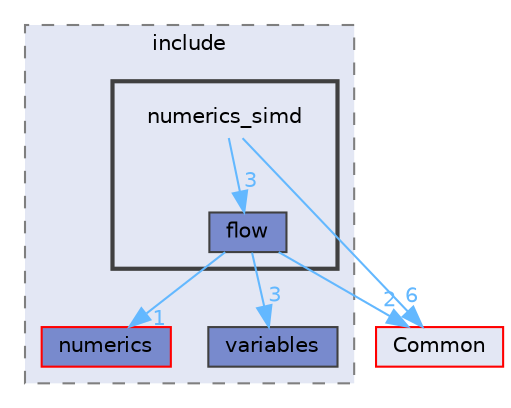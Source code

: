digraph "SU2_CFD/include/numerics_simd"
{
 // LATEX_PDF_SIZE
  bgcolor="transparent";
  edge [fontname=Helvetica,fontsize=10,labelfontname=Helvetica,labelfontsize=10];
  node [fontname=Helvetica,fontsize=10,shape=box,height=0.2,width=0.4];
  compound=true
  subgraph clusterdir_3b735dd5547717c34264cbbbba892a8a {
    graph [ bgcolor="#e3e7f4", pencolor="grey50", label="include", fontname=Helvetica,fontsize=10 style="filled,dashed", URL="dir_3b735dd5547717c34264cbbbba892a8a.html",tooltip=""]
  dir_756791f5376667f4032d4a9f45c7494c [label="numerics", fillcolor="#788acd", color="red", style="filled", URL="dir_756791f5376667f4032d4a9f45c7494c.html",tooltip=""];
  dir_cd97905733ce0fa50fa6753859500eaa [label="variables", fillcolor="#788acd", color="grey25", style="filled", URL="dir_cd97905733ce0fa50fa6753859500eaa.html",tooltip=""];
  subgraph clusterdir_6516f4a48c556fd65c0a96b2c86589bc {
    graph [ bgcolor="#e3e7f4", pencolor="grey25", label="", fontname=Helvetica,fontsize=10 style="filled,bold", URL="dir_6516f4a48c556fd65c0a96b2c86589bc.html",tooltip=""]
    dir_6516f4a48c556fd65c0a96b2c86589bc [shape=plaintext, label="numerics_simd"];
  dir_7209a1a41c230108ba0e26f1e188c8d8 [label="flow", fillcolor="#788acd", color="grey25", style="filled", URL="dir_7209a1a41c230108ba0e26f1e188c8d8.html",tooltip=""];
  }
  }
  dir_4ab6b4cc6a7edbff49100e9123df213f [label="Common", fillcolor="#e3e7f4", color="red", style="filled", URL="dir_4ab6b4cc6a7edbff49100e9123df213f.html",tooltip=""];
  dir_6516f4a48c556fd65c0a96b2c86589bc->dir_4ab6b4cc6a7edbff49100e9123df213f [headlabel="6", labeldistance=1.5 headhref="dir_000071_000008.html" href="dir_000071_000008.html" color="steelblue1" fontcolor="steelblue1"];
  dir_6516f4a48c556fd65c0a96b2c86589bc->dir_7209a1a41c230108ba0e26f1e188c8d8 [headlabel="3", labeldistance=1.5 headhref="dir_000071_000035.html" href="dir_000071_000035.html" color="steelblue1" fontcolor="steelblue1"];
  dir_7209a1a41c230108ba0e26f1e188c8d8->dir_4ab6b4cc6a7edbff49100e9123df213f [headlabel="2", labeldistance=1.5 headhref="dir_000035_000008.html" href="dir_000035_000008.html" color="steelblue1" fontcolor="steelblue1"];
  dir_7209a1a41c230108ba0e26f1e188c8d8->dir_756791f5376667f4032d4a9f45c7494c [headlabel="1", labeldistance=1.5 headhref="dir_000035_000069.html" href="dir_000035_000069.html" color="steelblue1" fontcolor="steelblue1"];
  dir_7209a1a41c230108ba0e26f1e188c8d8->dir_cd97905733ce0fa50fa6753859500eaa [headlabel="3", labeldistance=1.5 headhref="dir_000035_000100.html" href="dir_000035_000100.html" color="steelblue1" fontcolor="steelblue1"];
}
